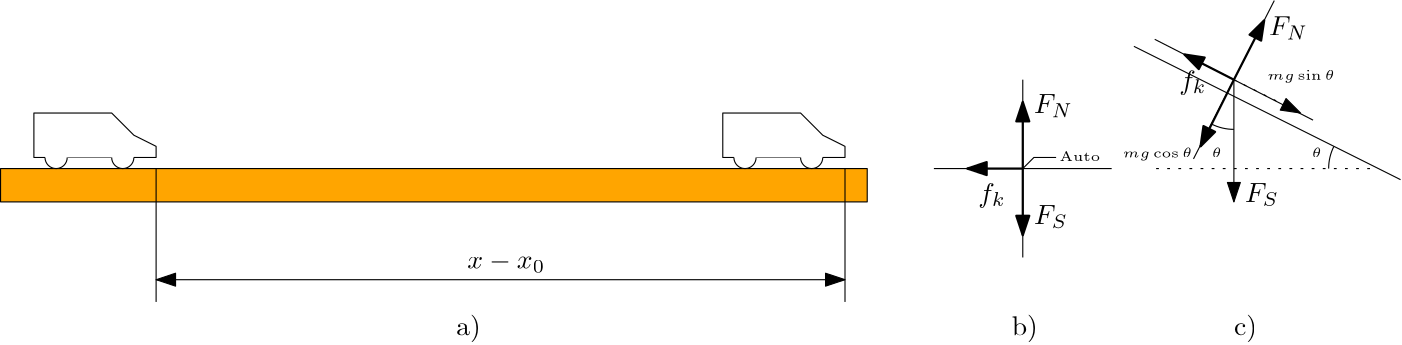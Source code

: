 <?xml version="1.0"?>
<!DOCTYPE ipe SYSTEM "ipe.dtd">
<ipe version="70218" creator="Ipe 7.2.28">
<info created="D:20231219235852" modified="D:20231219235852"/>
<ipestyle name="basic">
<symbol name="arrow/arc(spx)">
<path stroke="sym-stroke" fill="sym-stroke" pen="sym-pen">
0 0 m
-1 0.333 l
-1 -0.333 l
h
</path>
</symbol>
<symbol name="arrow/farc(spx)">
<path stroke="sym-stroke" fill="white" pen="sym-pen">
0 0 m
-1 0.333 l
-1 -0.333 l
h
</path>
</symbol>
<symbol name="arrow/ptarc(spx)">
<path stroke="sym-stroke" fill="sym-stroke" pen="sym-pen">
0 0 m
-1 0.333 l
-0.8 0 l
-1 -0.333 l
h
</path>
</symbol>
<symbol name="arrow/fptarc(spx)">
<path stroke="sym-stroke" fill="white" pen="sym-pen">
0 0 m
-1 0.333 l
-0.8 0 l
-1 -0.333 l
h
</path>
</symbol>
<symbol name="mark/circle(sx)" transformations="translations">
<path fill="sym-stroke">
0.6 0 0 0.6 0 0 e
0.4 0 0 0.4 0 0 e
</path>
</symbol>
<symbol name="mark/disk(sx)" transformations="translations">
<path fill="sym-stroke">
0.6 0 0 0.6 0 0 e
</path>
</symbol>
<symbol name="mark/fdisk(sfx)" transformations="translations">
<group>
<path fill="sym-fill">
0.5 0 0 0.5 0 0 e
</path>
<path fill="sym-stroke" fillrule="eofill">
0.6 0 0 0.6 0 0 e
0.4 0 0 0.4 0 0 e
</path>
</group>
</symbol>
<symbol name="mark/box(sx)" transformations="translations">
<path fill="sym-stroke" fillrule="eofill">
-0.6 -0.6 m
0.6 -0.6 l
0.6 0.6 l
-0.6 0.6 l
h
-0.4 -0.4 m
0.4 -0.4 l
0.4 0.4 l
-0.4 0.4 l
h
</path>
</symbol>
<symbol name="mark/square(sx)" transformations="translations">
<path fill="sym-stroke">
-0.6 -0.6 m
0.6 -0.6 l
0.6 0.6 l
-0.6 0.6 l
h
</path>
</symbol>
<symbol name="mark/fsquare(sfx)" transformations="translations">
<group>
<path fill="sym-fill">
-0.5 -0.5 m
0.5 -0.5 l
0.5 0.5 l
-0.5 0.5 l
h
</path>
<path fill="sym-stroke" fillrule="eofill">
-0.6 -0.6 m
0.6 -0.6 l
0.6 0.6 l
-0.6 0.6 l
h
-0.4 -0.4 m
0.4 -0.4 l
0.4 0.4 l
-0.4 0.4 l
h
</path>
</group>
</symbol>
<symbol name="mark/cross(sx)" transformations="translations">
<group>
<path fill="sym-stroke">
-0.43 -0.57 m
0.57 0.43 l
0.43 0.57 l
-0.57 -0.43 l
h
</path>
<path fill="sym-stroke">
-0.43 0.57 m
0.57 -0.43 l
0.43 -0.57 l
-0.57 0.43 l
h
</path>
</group>
</symbol>
<symbol name="arrow/fnormal(spx)">
<path stroke="sym-stroke" fill="white" pen="sym-pen">
0 0 m
-1 0.333 l
-1 -0.333 l
h
</path>
</symbol>
<symbol name="arrow/pointed(spx)">
<path stroke="sym-stroke" fill="sym-stroke" pen="sym-pen">
0 0 m
-1 0.333 l
-0.8 0 l
-1 -0.333 l
h
</path>
</symbol>
<symbol name="arrow/fpointed(spx)">
<path stroke="sym-stroke" fill="white" pen="sym-pen">
0 0 m
-1 0.333 l
-0.8 0 l
-1 -0.333 l
h
</path>
</symbol>
<symbol name="arrow/linear(spx)">
<path stroke="sym-stroke" pen="sym-pen">
-1 0.333 m
0 0 l
-1 -0.333 l
</path>
</symbol>
<symbol name="arrow/fdouble(spx)">
<path stroke="sym-stroke" fill="white" pen="sym-pen">
0 0 m
-1 0.333 l
-1 -0.333 l
h
-1 0 m
-2 0.333 l
-2 -0.333 l
h
</path>
</symbol>
<symbol name="arrow/double(spx)">
<path stroke="sym-stroke" fill="sym-stroke" pen="sym-pen">
0 0 m
-1 0.333 l
-1 -0.333 l
h
-1 0 m
-2 0.333 l
-2 -0.333 l
h
</path>
</symbol>
<symbol name="arrow/mid-normal(spx)">
<path stroke="sym-stroke" fill="sym-stroke" pen="sym-pen">
0.5 0 m
-0.5 0.333 l
-0.5 -0.333 l
h
</path>
</symbol>
<symbol name="arrow/mid-fnormal(spx)">
<path stroke="sym-stroke" fill="white" pen="sym-pen">
0.5 0 m
-0.5 0.333 l
-0.5 -0.333 l
h
</path>
</symbol>
<symbol name="arrow/mid-pointed(spx)">
<path stroke="sym-stroke" fill="sym-stroke" pen="sym-pen">
0.5 0 m
-0.5 0.333 l
-0.3 0 l
-0.5 -0.333 l
h
</path>
</symbol>
<symbol name="arrow/mid-fpointed(spx)">
<path stroke="sym-stroke" fill="white" pen="sym-pen">
0.5 0 m
-0.5 0.333 l
-0.3 0 l
-0.5 -0.333 l
h
</path>
</symbol>
<symbol name="arrow/mid-double(spx)">
<path stroke="sym-stroke" fill="sym-stroke" pen="sym-pen">
1 0 m
0 0.333 l
0 -0.333 l
h
0 0 m
-1 0.333 l
-1 -0.333 l
h
</path>
</symbol>
<symbol name="arrow/mid-fdouble(spx)">
<path stroke="sym-stroke" fill="white" pen="sym-pen">
1 0 m
0 0.333 l
0 -0.333 l
h
0 0 m
-1 0.333 l
-1 -0.333 l
h
</path>
</symbol>
<anglesize name="22.5 deg" value="22.5"/>
<anglesize name="30 deg" value="30"/>
<anglesize name="45 deg" value="45"/>
<anglesize name="60 deg" value="60"/>
<anglesize name="90 deg" value="90"/>
<arrowsize name="large" value="10"/>
<arrowsize name="small" value="5"/>
<arrowsize name="tiny" value="3"/>
<color name="blue" value="0 0 1"/>
<color name="brown" value="0.647 0.165 0.165"/>
<color name="darkblue" value="0 0 0.545"/>
<color name="darkcyan" value="0 0.545 0.545"/>
<color name="darkgray" value="0.663"/>
<color name="darkgreen" value="0 0.392 0"/>
<color name="darkmagenta" value="0.545 0 0.545"/>
<color name="darkorange" value="1 0.549 0"/>
<color name="darkred" value="0.545 0 0"/>
<color name="gold" value="1 0.843 0"/>
<color name="gray" value="0.745"/>
<color name="green" value="0 1 0"/>
<color name="lightblue" value="0.678 0.847 0.902"/>
<color name="lightcyan" value="0.878 1 1"/>
<color name="lightgray" value="0.827"/>
<color name="lightgreen" value="0.565 0.933 0.565"/>
<color name="lightyellow" value="1 1 0.878"/>
<color name="navy" value="0 0 0.502"/>
<color name="orange" value="1 0.647 0"/>
<color name="pink" value="1 0.753 0.796"/>
<color name="purple" value="0.627 0.125 0.941"/>
<color name="red" value="1 0 0"/>
<color name="seagreen" value="0.18 0.545 0.341"/>
<color name="turquoise" value="0.251 0.878 0.816"/>
<color name="violet" value="0.933 0.51 0.933"/>
<color name="yellow" value="1 1 0"/>
<dashstyle name="dash dot dotted" value="[4 2 1 2 1 2] 0"/>
<dashstyle name="dash dotted" value="[4 2 1 2] 0"/>
<dashstyle name="dashed" value="[4] 0"/>
<dashstyle name="dotted" value="[1 3] 0"/>
<gridsize name="10 pts (~3.5 mm)" value="10"/>
<gridsize name="14 pts (~5 mm)" value="14"/>
<gridsize name="16 pts (~6 mm)" value="16"/>
<gridsize name="20 pts (~7 mm)" value="20"/>
<gridsize name="28 pts (~10 mm)" value="28"/>
<gridsize name="32 pts (~12 mm)" value="32"/>
<gridsize name="4 pts" value="4"/>
<gridsize name="56 pts (~20 mm)" value="56"/>
<gridsize name="8 pts (~3 mm)" value="8"/>
<opacity name="10%" value="0.1"/>
<opacity name="30%" value="0.3"/>
<opacity name="50%" value="0.5"/>
<opacity name="75%" value="0.75"/>
<pen name="fat" value="1.2"/>
<pen name="heavier" value="0.8"/>
<pen name="ultrafat" value="2"/>
<symbolsize name="large" value="5"/>
<symbolsize name="small" value="2"/>
<symbolsize name="tiny" value="1.1"/>
<textsize name="Huge" value="\Huge"/>
<textsize name="LARGE" value="\LARGE"/>
<textsize name="Large" value="\Large"/>
<textsize name="footnote" value="\footnotesize"/>
<textsize name="huge" value="\huge"/>
<textsize name="large" value="\large"/>
<textsize name="script" value="\scriptsize"/>
<textsize name="small" value="\small"/>
<textsize name="tiny" value="\tiny"/>
<textstyle name="center" begin="\begin{center}" end="\end{center}"/>
<textstyle name="item" begin="\begin{itemize}\item{}" end="\end{itemize}"/>
<textstyle name="itemize" begin="\begin{itemize}" end="\end{itemize}"/>
<tiling name="falling" angle="-60" step="4" width="1"/>
<tiling name="rising" angle="30" step="4" width="1"/>
</ipestyle>
<page>
<layer name="alpha"/>
<view layers="alpha" active="alpha"/>
<path layer="alpha" stroke="black" fill="orange">
32 768 m
32 756 l
344 756 l
344 768 l
h
</path>
<path stroke="black" fill="white">
4 0 0 4 52 772 e
</path>
<path stroke="black" fill="white">
4 0 0 4 76 772 e
</path>
<path stroke="black" fill="white">
56 772 m
72 772 l
</path>
<path stroke="black" fill="white">
80 772 m
88 772 l
88 776 l
80 780 l
72 788 l
44 788 l
44 772 l
48 772 l
</path>
<path matrix="1 0 0 1 248 0" stroke="black" fill="white">
4 0 0 4 52 772 e
</path>
<path matrix="1 0 0 1 248 0" stroke="black" fill="white">
4 0 0 4 76 772 e
</path>
<path matrix="1 0 0 1 248 0" stroke="black" fill="white">
56 772 m
72 772 l
</path>
<path matrix="1 0 0 1 248 0" stroke="black" fill="white">
80 772 m
88 772 l
88 776 l
80 780 l
72 788 l
44 788 l
44 772 l
48 772 l
</path>
<path stroke="black" fill="white">
88 768 m
88 720 l
</path>
<path stroke="black" fill="white">
336 768 m
336 720 l
</path>
<path stroke="black" fill="white" arrow="normal/normal" rarrow="normal/normal">
88 728 m
336 728 l
</path>
<path stroke="black" fill="white">
400 800 m
400 736 l
</path>
<path stroke="black" fill="white">
368 768 m
432 768 l
</path>
<path stroke="black" pen="heavier" arrow="normal/normal">
400 768 m
380 768 l
</path>
<path stroke="black" pen="heavier" arrow="normal/normal">
400 768 m
400 792 l
</path>
<path stroke="black" pen="heavier" arrow="normal/normal">
400 768 m
400 744 l
</path>
<text transformations="translations" pos="404 788" stroke="black" type="label" width="13.963" height="6.812" depth="1.49" valign="baseline" style="math">F_N</text>
<text transformations="translations" pos="404 748" stroke="black" type="label" width="12.178" height="6.812" depth="1.49" valign="baseline" style="math">F_S</text>
<text matrix="1 0 0 1 0 -4" transformations="translations" pos="384 760" stroke="black" type="label" width="9.779" height="6.926" depth="1.93" valign="baseline" style="math">f_k</text>
<path stroke="black">
400 768 m
404 772 l
412 772 l
</path>
<text transformations="translations" pos="413.186 770.742" stroke="black" type="label" width="14.709" height="3.386" depth="0" valign="baseline" size="4">Auto</text>
<path stroke="black" dash="dotted">
448 768 m
528 768 l
</path>
<path stroke="black">
536 764 m
440 812 l
</path>
<path matrix="0.890688 -0.454615 0.454615 0.890688 -229.419 297.781" stroke="black" fill="white">
400 800 m
400 736 l
</path>
<path matrix="0.890688 -0.454615 0.454615 0.890688 -229.419 297.781" stroke="black" fill="white">
368 768 m
432 768 l
</path>
<path matrix="0.890688 -0.454615 0.454615 0.890688 -229.419 297.781" stroke="black" pen="heavier" arrow="normal/normal">
400 768 m
380 768 l
</path>
<path matrix="0.890688 -0.454615 0.454615 0.890688 -229.419 297.781" stroke="black" pen="heavier" arrow="normal/normal">
400 768 m
400 792 l
</path>
<path stroke="black" pen="heavier" arrow="normal/normal">
476 799.984 m
464 776 l
</path>
<text matrix="0.890688 -0.454615 0.454615 0.890688 -229.419 297.781" transformations="translations" pos="404 788" stroke="black" type="label" width="13.963" height="6.812" depth="1.49" valign="baseline" style="math">F_N</text>
<text matrix="0.890688 -0.454615 0.454615 0.890688 -231.237 294.218" transformations="translations" pos="384 760" stroke="black" type="label" width="9.779" height="6.926" depth="1.93" valign="baseline" style="math">f_k</text>
<path stroke="black" dash="dotted" arrow="normal/normal">
476 800 m
500 788 l
</path>
<path stroke="black" arrow="normal/normal">
476 800 m
476 756 l
</path>
<text matrix="1 0 0 1 76 8" transformations="translations" pos="404 748" stroke="black" type="label" width="12.178" height="6.812" depth="1.49" valign="baseline" style="math">F_S</text>
<path stroke="black">
512 776 m
17.8885 0 0 17.8885 528 768 510.111 768 a
</path>
<path stroke="black">
468 784 m
17.8885 0 0 17.8885 476 800 476 782.111 a
</path>
<text matrix="1 0 0 1 -8 0" transformations="translations" pos="444 772" stroke="black" type="label" width="24.943" height="3.468" depth="0.96" valign="baseline" size="4" style="math">mg\cos{\theta}</text>
<text transformations="translations" pos="468 772" stroke="black" type="label" width="3.546" height="3.459" depth="0" valign="baseline" size="4" style="math">\theta</text>
<text transformations="translations" pos="504 772" stroke="black" type="label" width="3.546" height="3.459" depth="0" valign="baseline" size="4" style="math">\theta</text>
<text matrix="1 0 0 1 44 28" transformations="translations" pos="444 772" stroke="black" type="label" width="24.251" height="3.468" depth="0.96" valign="baseline" size="4" style="math">mg\sin{\theta}</text>
<text matrix="1 0 0 1 24 0" transformations="translations" pos="176 732" stroke="black" type="label" width="28.034" height="5.816" depth="1.49" valign="baseline" style="math">x-x_0</text>
<text transformations="translations" pos="196 708" stroke="black" type="label" width="8.856" height="7.473" depth="2.49" valign="baseline">a)</text>
<text matrix="1 0 0 1 0 4" transformations="translations" pos="396 704" stroke="black" type="label" width="9.409" height="7.473" depth="2.49" valign="baseline">b)</text>
<text transformations="translations" pos="476 708" stroke="black" type="label" width="8.302" height="7.473" depth="2.49" valign="baseline">c)</text>
</page>
</ipe>

